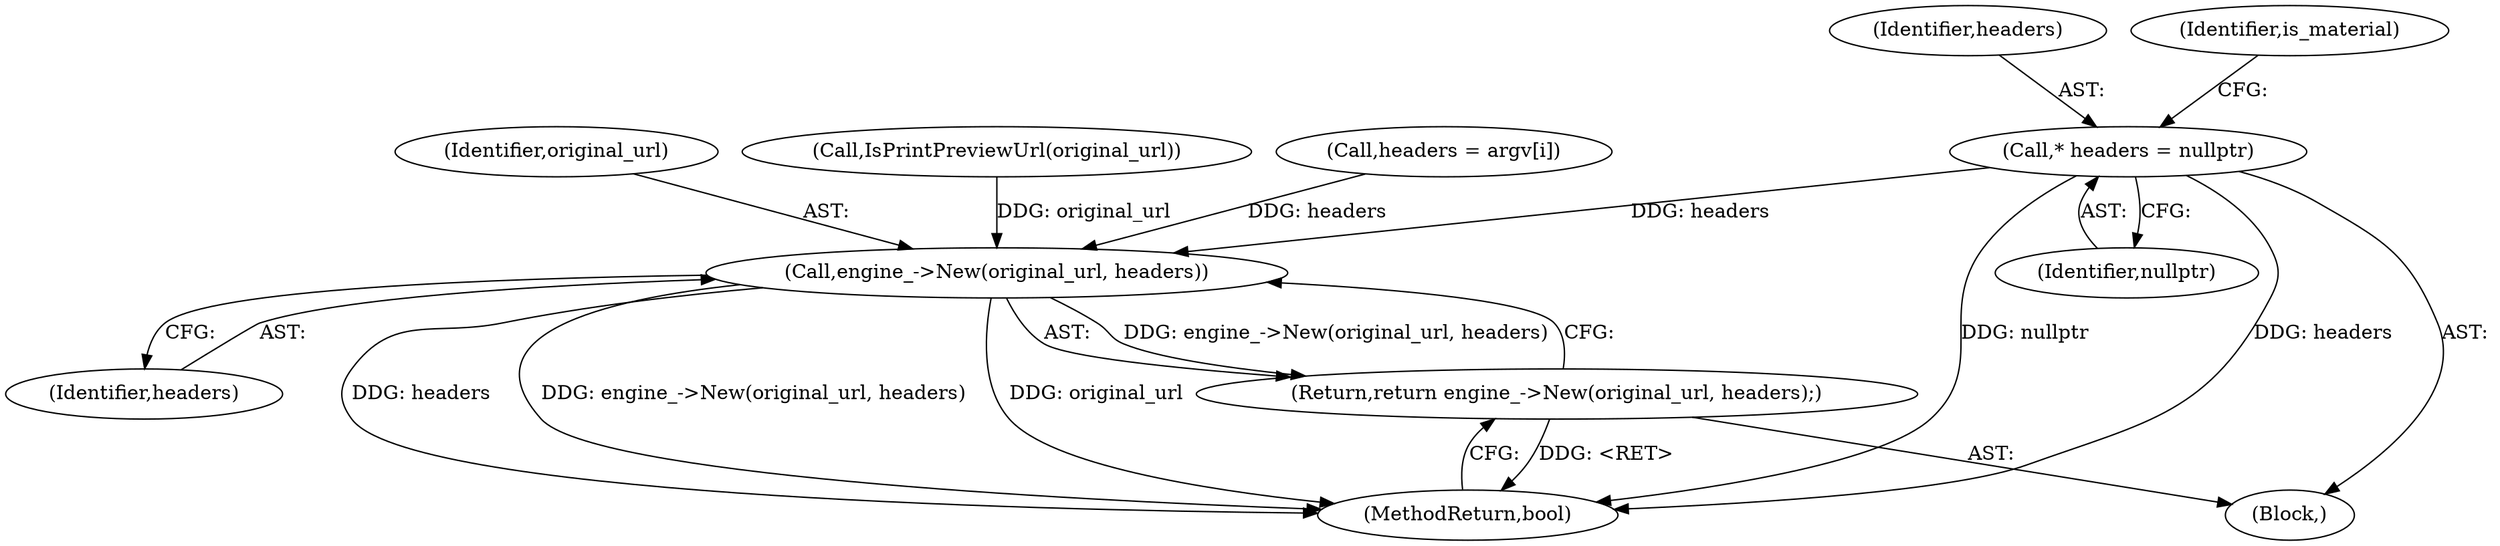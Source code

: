 digraph "0_Chrome_fff450abc4e2fb330ba700547a8e6a7b0fb90a6e@pointer" {
"1000190" [label="(Call,* headers = nullptr)"];
"1000307" [label="(Call,engine_->New(original_url, headers))"];
"1000306" [label="(Return,return engine_->New(original_url, headers);)"];
"1000190" [label="(Call,* headers = nullptr)"];
"1000309" [label="(Identifier,headers)"];
"1000310" [label="(MethodReturn,bool)"];
"1000307" [label="(Call,engine_->New(original_url, headers))"];
"1000192" [label="(Identifier,nullptr)"];
"1000191" [label="(Identifier,headers)"];
"1000195" [label="(Identifier,is_material)"];
"1000308" [label="(Identifier,original_url)"];
"1000297" [label="(Call,IsPrintPreviewUrl(original_url))"];
"1000104" [label="(Block,)"];
"1000244" [label="(Call,headers = argv[i])"];
"1000306" [label="(Return,return engine_->New(original_url, headers);)"];
"1000190" -> "1000104"  [label="AST: "];
"1000190" -> "1000192"  [label="CFG: "];
"1000191" -> "1000190"  [label="AST: "];
"1000192" -> "1000190"  [label="AST: "];
"1000195" -> "1000190"  [label="CFG: "];
"1000190" -> "1000310"  [label="DDG: headers"];
"1000190" -> "1000310"  [label="DDG: nullptr"];
"1000190" -> "1000307"  [label="DDG: headers"];
"1000307" -> "1000306"  [label="AST: "];
"1000307" -> "1000309"  [label="CFG: "];
"1000308" -> "1000307"  [label="AST: "];
"1000309" -> "1000307"  [label="AST: "];
"1000306" -> "1000307"  [label="CFG: "];
"1000307" -> "1000310"  [label="DDG: headers"];
"1000307" -> "1000310"  [label="DDG: engine_->New(original_url, headers)"];
"1000307" -> "1000310"  [label="DDG: original_url"];
"1000307" -> "1000306"  [label="DDG: engine_->New(original_url, headers)"];
"1000297" -> "1000307"  [label="DDG: original_url"];
"1000244" -> "1000307"  [label="DDG: headers"];
"1000306" -> "1000104"  [label="AST: "];
"1000310" -> "1000306"  [label="CFG: "];
"1000306" -> "1000310"  [label="DDG: <RET>"];
}

